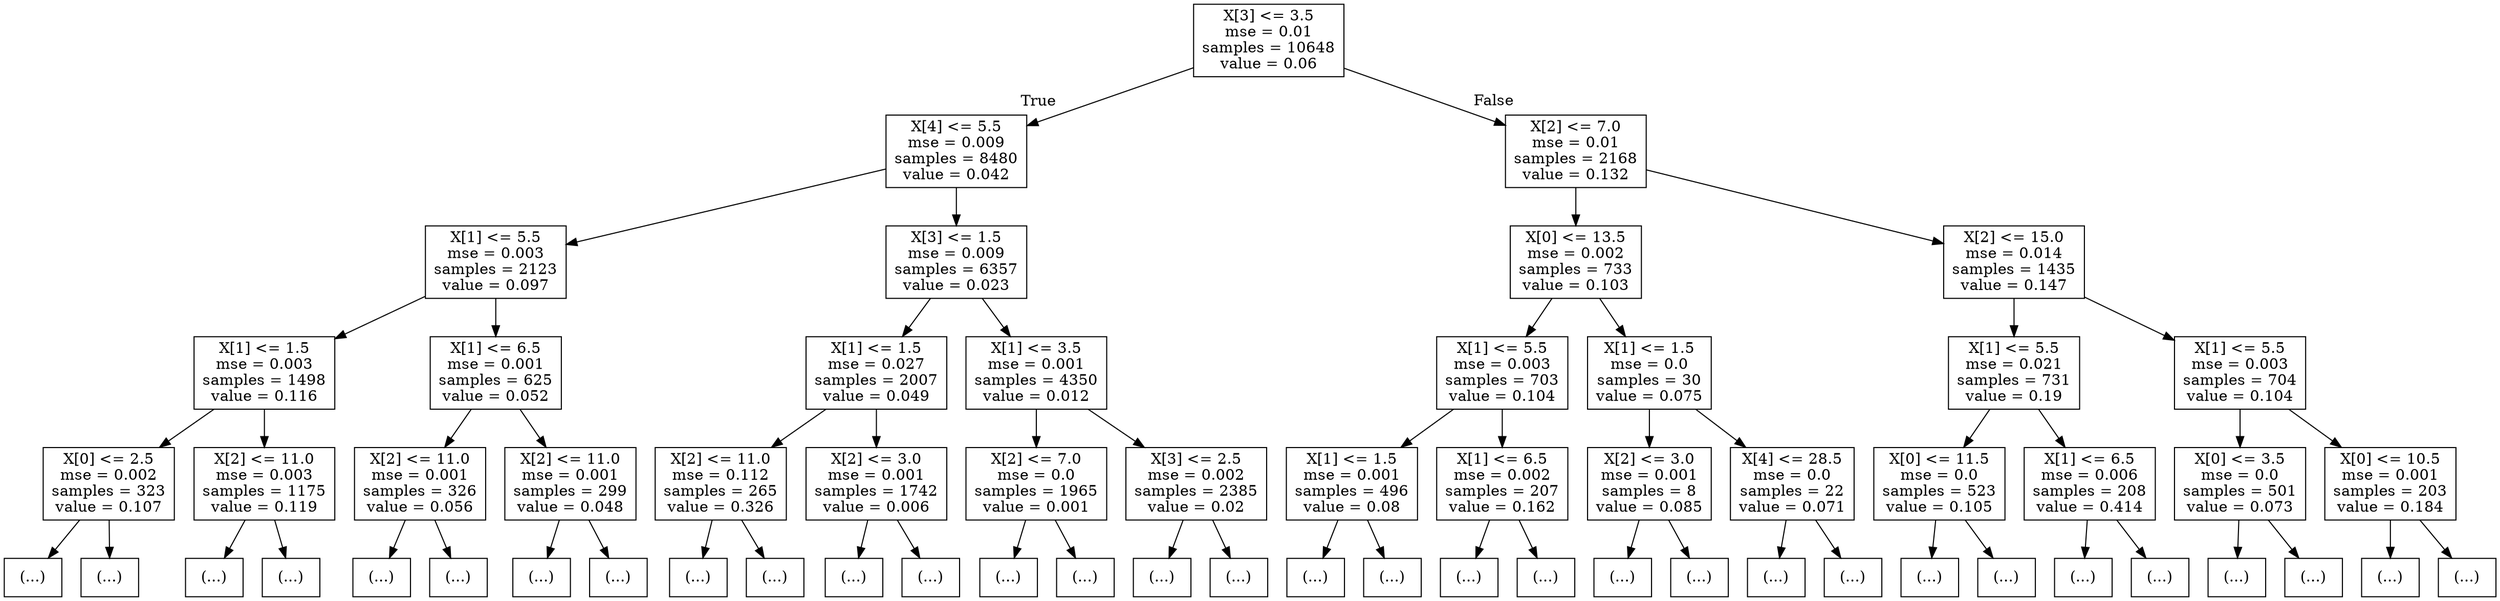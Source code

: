 digraph Tree {
node [shape=box] ;
0 [label="X[3] <= 3.5\nmse = 0.01\nsamples = 10648\nvalue = 0.06"] ;
1 [label="X[4] <= 5.5\nmse = 0.009\nsamples = 8480\nvalue = 0.042"] ;
0 -> 1 [labeldistance=2.5, labelangle=45, headlabel="True"] ;
2 [label="X[1] <= 5.5\nmse = 0.003\nsamples = 2123\nvalue = 0.097"] ;
1 -> 2 ;
3 [label="X[1] <= 1.5\nmse = 0.003\nsamples = 1498\nvalue = 0.116"] ;
2 -> 3 ;
4 [label="X[0] <= 2.5\nmse = 0.002\nsamples = 323\nvalue = 0.107"] ;
3 -> 4 ;
5 [label="(...)"] ;
4 -> 5 ;
72 [label="(...)"] ;
4 -> 72 ;
455 [label="X[2] <= 11.0\nmse = 0.003\nsamples = 1175\nvalue = 0.119"] ;
3 -> 455 ;
456 [label="(...)"] ;
455 -> 456 ;
1285 [label="(...)"] ;
455 -> 1285 ;
1992 [label="X[1] <= 6.5\nmse = 0.001\nsamples = 625\nvalue = 0.052"] ;
2 -> 1992 ;
1993 [label="X[2] <= 11.0\nmse = 0.001\nsamples = 326\nvalue = 0.056"] ;
1992 -> 1993 ;
1994 [label="(...)"] ;
1993 -> 1994 ;
2287 [label="(...)"] ;
1993 -> 2287 ;
2560 [label="X[2] <= 11.0\nmse = 0.001\nsamples = 299\nvalue = 0.048"] ;
1992 -> 2560 ;
2561 [label="(...)"] ;
2560 -> 2561 ;
2810 [label="(...)"] ;
2560 -> 2810 ;
3035 [label="X[3] <= 1.5\nmse = 0.009\nsamples = 6357\nvalue = 0.023"] ;
1 -> 3035 ;
3036 [label="X[1] <= 1.5\nmse = 0.027\nsamples = 2007\nvalue = 0.049"] ;
3035 -> 3036 ;
3037 [label="X[2] <= 11.0\nmse = 0.112\nsamples = 265\nvalue = 0.326"] ;
3036 -> 3037 ;
3038 [label="(...)"] ;
3037 -> 3038 ;
3321 [label="(...)"] ;
3037 -> 3321 ;
3516 [label="X[2] <= 3.0\nmse = 0.001\nsamples = 1742\nvalue = 0.006"] ;
3036 -> 3516 ;
3517 [label="(...)"] ;
3516 -> 3517 ;
3614 [label="(...)"] ;
3516 -> 3614 ;
3845 [label="X[1] <= 3.5\nmse = 0.001\nsamples = 4350\nvalue = 0.012"] ;
3035 -> 3845 ;
3846 [label="X[2] <= 7.0\nmse = 0.0\nsamples = 1965\nvalue = 0.001"] ;
3845 -> 3846 ;
3847 [label="(...)"] ;
3846 -> 3847 ;
4158 [label="(...)"] ;
3846 -> 4158 ;
4889 [label="X[3] <= 2.5\nmse = 0.002\nsamples = 2385\nvalue = 0.02"] ;
3845 -> 4889 ;
4890 [label="(...)"] ;
4889 -> 4890 ;
5739 [label="(...)"] ;
4889 -> 5739 ;
6392 [label="X[2] <= 7.0\nmse = 0.01\nsamples = 2168\nvalue = 0.132"] ;
0 -> 6392 [labeldistance=2.5, labelangle=-45, headlabel="False"] ;
6393 [label="X[0] <= 13.5\nmse = 0.002\nsamples = 733\nvalue = 0.103"] ;
6392 -> 6393 ;
6394 [label="X[1] <= 5.5\nmse = 0.003\nsamples = 703\nvalue = 0.104"] ;
6393 -> 6394 ;
6395 [label="X[1] <= 1.5\nmse = 0.001\nsamples = 496\nvalue = 0.08"] ;
6394 -> 6395 ;
6396 [label="(...)"] ;
6395 -> 6396 ;
6575 [label="(...)"] ;
6395 -> 6575 ;
7048 [label="X[1] <= 6.5\nmse = 0.002\nsamples = 207\nvalue = 0.162"] ;
6394 -> 7048 ;
7049 [label="(...)"] ;
7048 -> 7049 ;
7244 [label="(...)"] ;
7048 -> 7244 ;
7427 [label="X[1] <= 1.5\nmse = 0.0\nsamples = 30\nvalue = 0.075"] ;
6393 -> 7427 ;
7428 [label="X[2] <= 3.0\nmse = 0.001\nsamples = 8\nvalue = 0.085"] ;
7427 -> 7428 ;
7429 [label="(...)"] ;
7428 -> 7429 ;
7432 [label="(...)"] ;
7428 -> 7432 ;
7443 [label="X[4] <= 28.5\nmse = 0.0\nsamples = 22\nvalue = 0.071"] ;
7427 -> 7443 ;
7444 [label="(...)"] ;
7443 -> 7444 ;
7475 [label="(...)"] ;
7443 -> 7475 ;
7482 [label="X[2] <= 15.0\nmse = 0.014\nsamples = 1435\nvalue = 0.147"] ;
6392 -> 7482 ;
7483 [label="X[1] <= 5.5\nmse = 0.021\nsamples = 731\nvalue = 0.19"] ;
7482 -> 7483 ;
7484 [label="X[0] <= 11.5\nmse = 0.0\nsamples = 523\nvalue = 0.105"] ;
7483 -> 7484 ;
7485 [label="(...)"] ;
7484 -> 7485 ;
8046 [label="(...)"] ;
7484 -> 8046 ;
8229 [label="X[1] <= 6.5\nmse = 0.006\nsamples = 208\nvalue = 0.414"] ;
7483 -> 8229 ;
8230 [label="(...)"] ;
8229 -> 8230 ;
8417 [label="(...)"] ;
8229 -> 8417 ;
8604 [label="X[1] <= 5.5\nmse = 0.003\nsamples = 704\nvalue = 0.104"] ;
7482 -> 8604 ;
8605 [label="X[0] <= 3.5\nmse = 0.0\nsamples = 501\nvalue = 0.073"] ;
8604 -> 8605 ;
8606 [label="(...)"] ;
8605 -> 8606 ;
8805 [label="(...)"] ;
8605 -> 8805 ;
9370 [label="X[0] <= 10.5\nmse = 0.001\nsamples = 203\nvalue = 0.184"] ;
8604 -> 9370 ;
9371 [label="(...)"] ;
9370 -> 9371 ;
9648 [label="(...)"] ;
9370 -> 9648 ;
}